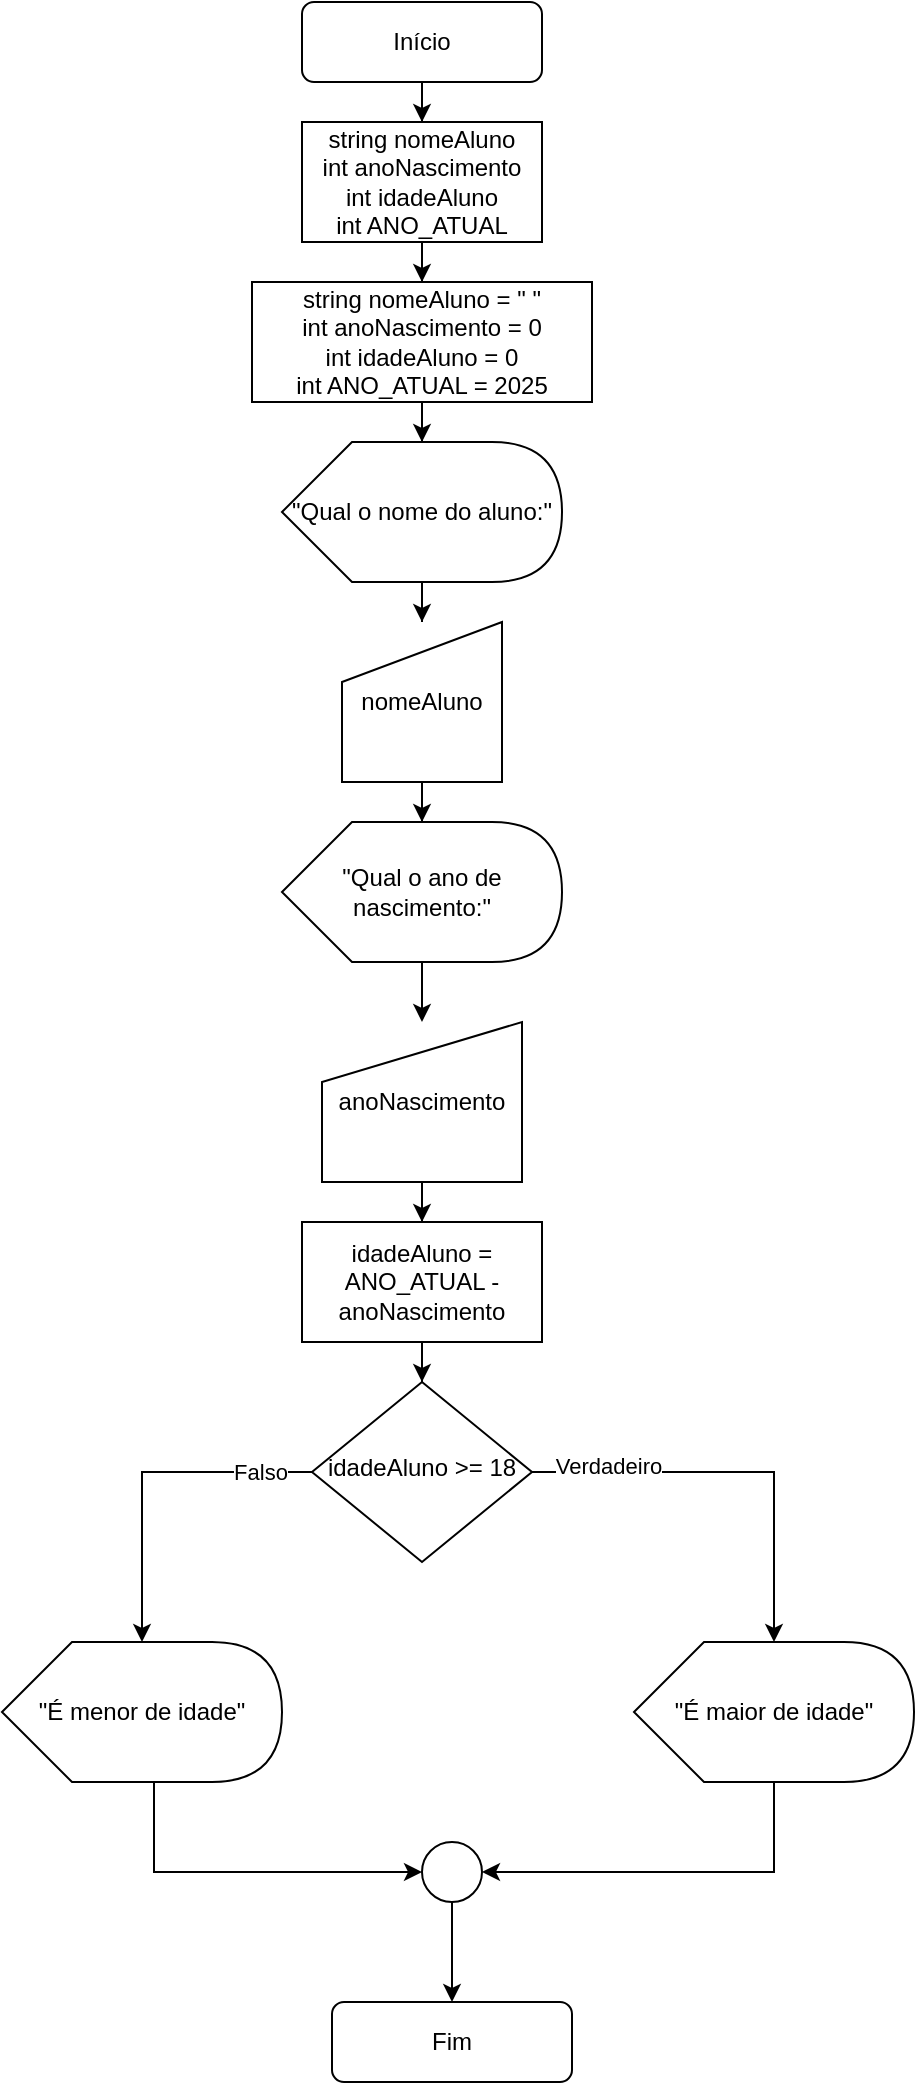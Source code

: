 <mxfile version="26.1.0">
  <diagram id="C5RBs43oDa-KdzZeNtuy" name="Page-1">
    <mxGraphModel dx="826" dy="434" grid="1" gridSize="10" guides="1" tooltips="1" connect="1" arrows="1" fold="1" page="1" pageScale="1" pageWidth="827" pageHeight="1169" math="0" shadow="0">
      <root>
        <mxCell id="WIyWlLk6GJQsqaUBKTNV-0" />
        <mxCell id="WIyWlLk6GJQsqaUBKTNV-1" parent="WIyWlLk6GJQsqaUBKTNV-0" />
        <mxCell id="A3bkUaT_DAKk58mA0fja-4" value="" style="edgeStyle=orthogonalEdgeStyle;rounded=0;orthogonalLoop=1;jettySize=auto;html=1;" edge="1" parent="WIyWlLk6GJQsqaUBKTNV-1" source="WIyWlLk6GJQsqaUBKTNV-3" target="A3bkUaT_DAKk58mA0fja-1">
          <mxGeometry relative="1" as="geometry" />
        </mxCell>
        <mxCell id="WIyWlLk6GJQsqaUBKTNV-3" value="Início" style="rounded=1;whiteSpace=wrap;html=1;fontSize=12;glass=0;strokeWidth=1;shadow=0;" parent="WIyWlLk6GJQsqaUBKTNV-1" vertex="1">
          <mxGeometry x="354" y="20" width="120" height="40" as="geometry" />
        </mxCell>
        <mxCell id="A3bkUaT_DAKk58mA0fja-22" style="edgeStyle=orthogonalEdgeStyle;rounded=0;orthogonalLoop=1;jettySize=auto;html=1;" edge="1" parent="WIyWlLk6GJQsqaUBKTNV-1" source="WIyWlLk6GJQsqaUBKTNV-10" target="A3bkUaT_DAKk58mA0fja-16">
          <mxGeometry relative="1" as="geometry" />
        </mxCell>
        <mxCell id="A3bkUaT_DAKk58mA0fja-24" value="Falso" style="edgeLabel;html=1;align=center;verticalAlign=middle;resizable=0;points=[];" vertex="1" connectable="0" parent="A3bkUaT_DAKk58mA0fja-22">
          <mxGeometry x="-0.687" relative="1" as="geometry">
            <mxPoint as="offset" />
          </mxGeometry>
        </mxCell>
        <mxCell id="WIyWlLk6GJQsqaUBKTNV-10" value="idadeAluno&amp;nbsp;&lt;span style=&quot;background-color: transparent; color: light-dark(rgb(0, 0, 0), rgb(255, 255, 255));&quot;&gt;&amp;gt;= 18&lt;/span&gt;" style="rhombus;whiteSpace=wrap;html=1;shadow=0;fontFamily=Helvetica;fontSize=12;align=center;strokeWidth=1;spacing=6;spacingTop=-4;" parent="WIyWlLk6GJQsqaUBKTNV-1" vertex="1">
          <mxGeometry x="359" y="710" width="110" height="90" as="geometry" />
        </mxCell>
        <mxCell id="WIyWlLk6GJQsqaUBKTNV-11" value="Fim" style="rounded=1;whiteSpace=wrap;html=1;fontSize=12;glass=0;strokeWidth=1;shadow=0;" parent="WIyWlLk6GJQsqaUBKTNV-1" vertex="1">
          <mxGeometry x="369" y="1020" width="120" height="40" as="geometry" />
        </mxCell>
        <mxCell id="A3bkUaT_DAKk58mA0fja-30" style="edgeStyle=orthogonalEdgeStyle;rounded=0;orthogonalLoop=1;jettySize=auto;html=1;entryX=0.5;entryY=0;entryDx=0;entryDy=0;" edge="1" parent="WIyWlLk6GJQsqaUBKTNV-1" source="A3bkUaT_DAKk58mA0fja-0" target="WIyWlLk6GJQsqaUBKTNV-11">
          <mxGeometry relative="1" as="geometry" />
        </mxCell>
        <mxCell id="A3bkUaT_DAKk58mA0fja-0" value="" style="ellipse;whiteSpace=wrap;html=1;aspect=fixed;" vertex="1" parent="WIyWlLk6GJQsqaUBKTNV-1">
          <mxGeometry x="414" y="940" width="30" height="30" as="geometry" />
        </mxCell>
        <mxCell id="A3bkUaT_DAKk58mA0fja-6" value="" style="edgeStyle=orthogonalEdgeStyle;rounded=0;orthogonalLoop=1;jettySize=auto;html=1;" edge="1" parent="WIyWlLk6GJQsqaUBKTNV-1" source="A3bkUaT_DAKk58mA0fja-1" target="A3bkUaT_DAKk58mA0fja-5">
          <mxGeometry relative="1" as="geometry" />
        </mxCell>
        <mxCell id="A3bkUaT_DAKk58mA0fja-1" value="string nomeAluno&lt;div&gt;int anoNascimento&lt;/div&gt;&lt;div&gt;int idadeAluno&lt;/div&gt;&lt;div&gt;int ANO_ATUAL&lt;/div&gt;" style="rounded=0;whiteSpace=wrap;html=1;" vertex="1" parent="WIyWlLk6GJQsqaUBKTNV-1">
          <mxGeometry x="354" y="80" width="120" height="60" as="geometry" />
        </mxCell>
        <mxCell id="A3bkUaT_DAKk58mA0fja-2" value="nomeAluno" style="shape=manualInput;whiteSpace=wrap;html=1;" vertex="1" parent="WIyWlLk6GJQsqaUBKTNV-1">
          <mxGeometry x="374" y="330" width="80" height="80" as="geometry" />
        </mxCell>
        <mxCell id="A3bkUaT_DAKk58mA0fja-8" style="edgeStyle=orthogonalEdgeStyle;rounded=0;orthogonalLoop=1;jettySize=auto;html=1;" edge="1" parent="WIyWlLk6GJQsqaUBKTNV-1" source="A3bkUaT_DAKk58mA0fja-3" target="A3bkUaT_DAKk58mA0fja-2">
          <mxGeometry relative="1" as="geometry" />
        </mxCell>
        <mxCell id="A3bkUaT_DAKk58mA0fja-3" value="&quot;Qual o nome do aluno:&quot;" style="shape=display;whiteSpace=wrap;html=1;" vertex="1" parent="WIyWlLk6GJQsqaUBKTNV-1">
          <mxGeometry x="344" y="240" width="140" height="70" as="geometry" />
        </mxCell>
        <mxCell id="A3bkUaT_DAKk58mA0fja-7" style="edgeStyle=orthogonalEdgeStyle;rounded=0;orthogonalLoop=1;jettySize=auto;html=1;" edge="1" parent="WIyWlLk6GJQsqaUBKTNV-1" source="A3bkUaT_DAKk58mA0fja-5" target="A3bkUaT_DAKk58mA0fja-3">
          <mxGeometry relative="1" as="geometry" />
        </mxCell>
        <mxCell id="A3bkUaT_DAKk58mA0fja-5" value="string nomeAluno = &quot; &quot;&lt;div&gt;int anoNascimento = 0&lt;/div&gt;&lt;div&gt;int idadeAluno = 0&lt;/div&gt;&lt;div&gt;int ANO_ATUAL = 2025&lt;/div&gt;" style="rounded=0;whiteSpace=wrap;html=1;" vertex="1" parent="WIyWlLk6GJQsqaUBKTNV-1">
          <mxGeometry x="329" y="160" width="170" height="60" as="geometry" />
        </mxCell>
        <mxCell id="A3bkUaT_DAKk58mA0fja-12" style="edgeStyle=orthogonalEdgeStyle;rounded=0;orthogonalLoop=1;jettySize=auto;html=1;" edge="1" parent="WIyWlLk6GJQsqaUBKTNV-1" source="A3bkUaT_DAKk58mA0fja-9" target="A3bkUaT_DAKk58mA0fja-11">
          <mxGeometry relative="1" as="geometry" />
        </mxCell>
        <mxCell id="A3bkUaT_DAKk58mA0fja-9" value="&quot;Qual o ano de nascimento:&quot;" style="shape=display;whiteSpace=wrap;html=1;" vertex="1" parent="WIyWlLk6GJQsqaUBKTNV-1">
          <mxGeometry x="344" y="430" width="140" height="70" as="geometry" />
        </mxCell>
        <mxCell id="A3bkUaT_DAKk58mA0fja-10" style="edgeStyle=orthogonalEdgeStyle;rounded=0;orthogonalLoop=1;jettySize=auto;html=1;entryX=0;entryY=0;entryDx=70;entryDy=0;entryPerimeter=0;" edge="1" parent="WIyWlLk6GJQsqaUBKTNV-1" source="A3bkUaT_DAKk58mA0fja-2" target="A3bkUaT_DAKk58mA0fja-9">
          <mxGeometry relative="1" as="geometry" />
        </mxCell>
        <mxCell id="A3bkUaT_DAKk58mA0fja-14" style="edgeStyle=orthogonalEdgeStyle;rounded=0;orthogonalLoop=1;jettySize=auto;html=1;entryX=0.5;entryY=0;entryDx=0;entryDy=0;" edge="1" parent="WIyWlLk6GJQsqaUBKTNV-1" source="A3bkUaT_DAKk58mA0fja-11" target="A3bkUaT_DAKk58mA0fja-13">
          <mxGeometry relative="1" as="geometry" />
        </mxCell>
        <mxCell id="A3bkUaT_DAKk58mA0fja-11" value="anoNascimento" style="shape=manualInput;whiteSpace=wrap;html=1;" vertex="1" parent="WIyWlLk6GJQsqaUBKTNV-1">
          <mxGeometry x="364" y="530" width="100" height="80" as="geometry" />
        </mxCell>
        <mxCell id="A3bkUaT_DAKk58mA0fja-15" style="edgeStyle=orthogonalEdgeStyle;rounded=0;orthogonalLoop=1;jettySize=auto;html=1;" edge="1" parent="WIyWlLk6GJQsqaUBKTNV-1" source="A3bkUaT_DAKk58mA0fja-13" target="WIyWlLk6GJQsqaUBKTNV-10">
          <mxGeometry relative="1" as="geometry" />
        </mxCell>
        <mxCell id="A3bkUaT_DAKk58mA0fja-13" value="idadeAluno = ANO_ATUAL - anoNascimento" style="rounded=0;whiteSpace=wrap;html=1;" vertex="1" parent="WIyWlLk6GJQsqaUBKTNV-1">
          <mxGeometry x="354" y="630" width="120" height="60" as="geometry" />
        </mxCell>
        <mxCell id="A3bkUaT_DAKk58mA0fja-28" style="edgeStyle=orthogonalEdgeStyle;rounded=0;orthogonalLoop=1;jettySize=auto;html=1;entryX=0;entryY=0.5;entryDx=0;entryDy=0;" edge="1" parent="WIyWlLk6GJQsqaUBKTNV-1" source="A3bkUaT_DAKk58mA0fja-16" target="A3bkUaT_DAKk58mA0fja-0">
          <mxGeometry relative="1" as="geometry">
            <Array as="points">
              <mxPoint x="280" y="955" />
            </Array>
          </mxGeometry>
        </mxCell>
        <mxCell id="A3bkUaT_DAKk58mA0fja-16" value="&quot;É menor de idade&quot;" style="shape=display;whiteSpace=wrap;html=1;" vertex="1" parent="WIyWlLk6GJQsqaUBKTNV-1">
          <mxGeometry x="204" y="840" width="140" height="70" as="geometry" />
        </mxCell>
        <mxCell id="A3bkUaT_DAKk58mA0fja-29" style="edgeStyle=orthogonalEdgeStyle;rounded=0;orthogonalLoop=1;jettySize=auto;html=1;entryX=1;entryY=0.5;entryDx=0;entryDy=0;" edge="1" parent="WIyWlLk6GJQsqaUBKTNV-1" source="A3bkUaT_DAKk58mA0fja-17" target="A3bkUaT_DAKk58mA0fja-0">
          <mxGeometry relative="1" as="geometry">
            <Array as="points">
              <mxPoint x="590" y="955" />
            </Array>
          </mxGeometry>
        </mxCell>
        <mxCell id="A3bkUaT_DAKk58mA0fja-17" value="&quot;É maior de idade&quot;" style="shape=display;whiteSpace=wrap;html=1;" vertex="1" parent="WIyWlLk6GJQsqaUBKTNV-1">
          <mxGeometry x="520" y="840" width="140" height="70" as="geometry" />
        </mxCell>
        <mxCell id="A3bkUaT_DAKk58mA0fja-19" style="edgeStyle=orthogonalEdgeStyle;rounded=0;orthogonalLoop=1;jettySize=auto;html=1;entryX=0;entryY=0;entryDx=70;entryDy=0;entryPerimeter=0;" edge="1" parent="WIyWlLk6GJQsqaUBKTNV-1" source="WIyWlLk6GJQsqaUBKTNV-10" target="A3bkUaT_DAKk58mA0fja-17">
          <mxGeometry relative="1" as="geometry" />
        </mxCell>
        <mxCell id="A3bkUaT_DAKk58mA0fja-21" value="Verdadeiro" style="edgeLabel;html=1;align=center;verticalAlign=middle;resizable=0;points=[];" vertex="1" connectable="0" parent="A3bkUaT_DAKk58mA0fja-19">
          <mxGeometry x="-0.633" y="3" relative="1" as="geometry">
            <mxPoint as="offset" />
          </mxGeometry>
        </mxCell>
      </root>
    </mxGraphModel>
  </diagram>
</mxfile>
